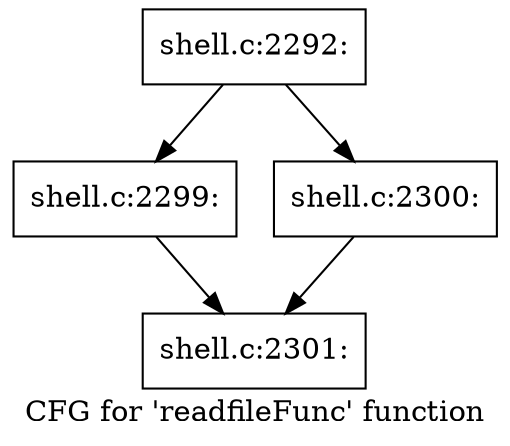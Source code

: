 digraph "CFG for 'readfileFunc' function" {
	label="CFG for 'readfileFunc' function";

	Node0x560276471c90 [shape=record,label="{shell.c:2292:}"];
	Node0x560276471c90 -> Node0x560276734890;
	Node0x560276471c90 -> Node0x5602767348e0;
	Node0x560276734890 [shape=record,label="{shell.c:2299:}"];
	Node0x560276734890 -> Node0x56027672fee0;
	Node0x5602767348e0 [shape=record,label="{shell.c:2300:}"];
	Node0x5602767348e0 -> Node0x56027672fee0;
	Node0x56027672fee0 [shape=record,label="{shell.c:2301:}"];
}
